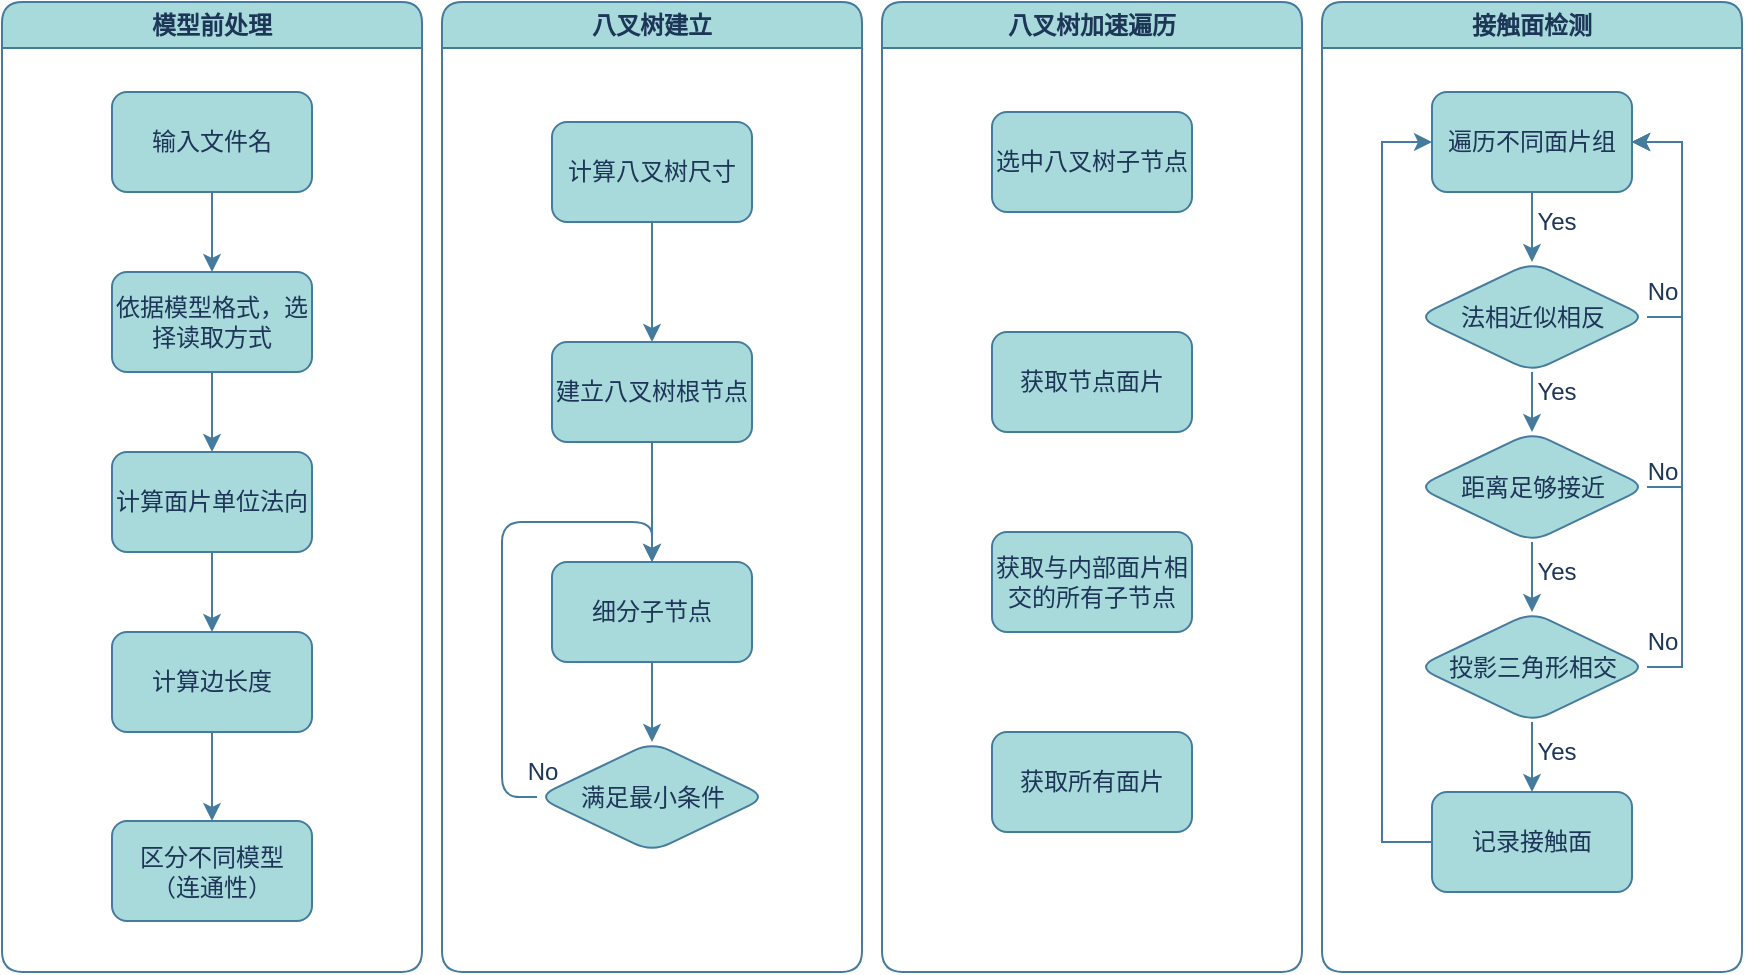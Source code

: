 <mxfile version="24.0.7" type="github">
  <diagram name="第 1 页" id="n2B5yL4K1JaY0Z_J82ZU">
    <mxGraphModel dx="1386" dy="785" grid="1" gridSize="10" guides="1" tooltips="1" connect="1" arrows="1" fold="1" page="1" pageScale="1" pageWidth="827" pageHeight="1169" math="0" shadow="0">
      <root>
        <mxCell id="0" />
        <mxCell id="1" parent="0" />
        <mxCell id="IkZhBHOxt636drZOpqKK-69" value="模型前处理" style="swimlane;whiteSpace=wrap;html=1;rounded=1;labelBackgroundColor=none;fillColor=#A8DADC;strokeColor=#457B9D;fontColor=#1D3557;" vertex="1" parent="1">
          <mxGeometry x="30" y="70" width="210" height="485" as="geometry" />
        </mxCell>
        <mxCell id="IkZhBHOxt636drZOpqKK-73" value="" style="edgeStyle=orthogonalEdgeStyle;rounded=1;orthogonalLoop=1;jettySize=auto;html=1;labelBackgroundColor=none;fontColor=default;strokeColor=#457B9D;" edge="1" parent="IkZhBHOxt636drZOpqKK-69" source="IkZhBHOxt636drZOpqKK-71" target="IkZhBHOxt636drZOpqKK-72">
          <mxGeometry relative="1" as="geometry" />
        </mxCell>
        <mxCell id="IkZhBHOxt636drZOpqKK-71" value="输入文件名" style="rounded=1;whiteSpace=wrap;html=1;labelBackgroundColor=none;fillColor=#A8DADC;strokeColor=#457B9D;fontColor=#1D3557;" vertex="1" parent="IkZhBHOxt636drZOpqKK-69">
          <mxGeometry x="55" y="45" width="100" height="50" as="geometry" />
        </mxCell>
        <mxCell id="IkZhBHOxt636drZOpqKK-75" value="" style="edgeStyle=orthogonalEdgeStyle;rounded=1;orthogonalLoop=1;jettySize=auto;html=1;labelBackgroundColor=none;fontColor=default;strokeColor=#457B9D;" edge="1" parent="IkZhBHOxt636drZOpqKK-69" source="IkZhBHOxt636drZOpqKK-72" target="IkZhBHOxt636drZOpqKK-74">
          <mxGeometry relative="1" as="geometry" />
        </mxCell>
        <mxCell id="IkZhBHOxt636drZOpqKK-72" value="依据模型格式，选择读取方式" style="rounded=1;whiteSpace=wrap;html=1;labelBackgroundColor=none;fillColor=#A8DADC;strokeColor=#457B9D;fontColor=#1D3557;" vertex="1" parent="IkZhBHOxt636drZOpqKK-69">
          <mxGeometry x="55" y="135" width="100" height="50" as="geometry" />
        </mxCell>
        <mxCell id="IkZhBHOxt636drZOpqKK-77" value="" style="edgeStyle=orthogonalEdgeStyle;rounded=1;orthogonalLoop=1;jettySize=auto;html=1;labelBackgroundColor=none;fontColor=default;strokeColor=#457B9D;" edge="1" parent="IkZhBHOxt636drZOpqKK-69" source="IkZhBHOxt636drZOpqKK-74" target="IkZhBHOxt636drZOpqKK-76">
          <mxGeometry relative="1" as="geometry" />
        </mxCell>
        <mxCell id="IkZhBHOxt636drZOpqKK-74" value="计算面片单位法向" style="rounded=1;whiteSpace=wrap;html=1;labelBackgroundColor=none;fillColor=#A8DADC;strokeColor=#457B9D;fontColor=#1D3557;" vertex="1" parent="IkZhBHOxt636drZOpqKK-69">
          <mxGeometry x="55" y="225" width="100" height="50" as="geometry" />
        </mxCell>
        <mxCell id="IkZhBHOxt636drZOpqKK-88" value="" style="edgeStyle=orthogonalEdgeStyle;rounded=1;orthogonalLoop=1;jettySize=auto;html=1;labelBackgroundColor=none;fontColor=default;strokeColor=#457B9D;" edge="1" parent="IkZhBHOxt636drZOpqKK-69" source="IkZhBHOxt636drZOpqKK-76" target="IkZhBHOxt636drZOpqKK-87">
          <mxGeometry relative="1" as="geometry" />
        </mxCell>
        <mxCell id="IkZhBHOxt636drZOpqKK-76" value="计算边长度" style="rounded=1;whiteSpace=wrap;html=1;labelBackgroundColor=none;fillColor=#A8DADC;strokeColor=#457B9D;fontColor=#1D3557;" vertex="1" parent="IkZhBHOxt636drZOpqKK-69">
          <mxGeometry x="55" y="315" width="100" height="50" as="geometry" />
        </mxCell>
        <mxCell id="IkZhBHOxt636drZOpqKK-87" value="区分不同模型&lt;div&gt;（连通性）&lt;/div&gt;" style="rounded=1;whiteSpace=wrap;html=1;labelBackgroundColor=none;fillColor=#A8DADC;strokeColor=#457B9D;fontColor=#1D3557;" vertex="1" parent="IkZhBHOxt636drZOpqKK-69">
          <mxGeometry x="55" y="409.5" width="100" height="50" as="geometry" />
        </mxCell>
        <mxCell id="IkZhBHOxt636drZOpqKK-79" value="八叉树建立" style="swimlane;whiteSpace=wrap;html=1;rounded=1;labelBackgroundColor=none;fillColor=#A8DADC;strokeColor=#457B9D;fontColor=#1D3557;" vertex="1" parent="1">
          <mxGeometry x="250" y="70" width="210" height="485" as="geometry" />
        </mxCell>
        <mxCell id="IkZhBHOxt636drZOpqKK-92" value="" style="edgeStyle=orthogonalEdgeStyle;rounded=1;orthogonalLoop=1;jettySize=auto;html=1;labelBackgroundColor=none;fontColor=default;strokeColor=#457B9D;" edge="1" parent="IkZhBHOxt636drZOpqKK-79" source="IkZhBHOxt636drZOpqKK-89" target="IkZhBHOxt636drZOpqKK-90">
          <mxGeometry relative="1" as="geometry" />
        </mxCell>
        <mxCell id="IkZhBHOxt636drZOpqKK-89" value="计算八叉树尺寸" style="rounded=1;whiteSpace=wrap;html=1;labelBackgroundColor=none;fillColor=#A8DADC;strokeColor=#457B9D;fontColor=#1D3557;" vertex="1" parent="IkZhBHOxt636drZOpqKK-79">
          <mxGeometry x="55" y="60" width="100" height="50" as="geometry" />
        </mxCell>
        <mxCell id="IkZhBHOxt636drZOpqKK-93" value="" style="edgeStyle=orthogonalEdgeStyle;rounded=1;orthogonalLoop=1;jettySize=auto;html=1;labelBackgroundColor=none;fontColor=default;strokeColor=#457B9D;" edge="1" parent="IkZhBHOxt636drZOpqKK-79" source="IkZhBHOxt636drZOpqKK-90" target="IkZhBHOxt636drZOpqKK-91">
          <mxGeometry relative="1" as="geometry" />
        </mxCell>
        <mxCell id="IkZhBHOxt636drZOpqKK-90" value="建立八叉树根节点" style="rounded=1;whiteSpace=wrap;html=1;labelBackgroundColor=none;fillColor=#A8DADC;strokeColor=#457B9D;fontColor=#1D3557;" vertex="1" parent="IkZhBHOxt636drZOpqKK-79">
          <mxGeometry x="55" y="170" width="100" height="50" as="geometry" />
        </mxCell>
        <mxCell id="IkZhBHOxt636drZOpqKK-95" value="" style="edgeStyle=orthogonalEdgeStyle;rounded=1;orthogonalLoop=1;jettySize=auto;html=1;labelBackgroundColor=none;fontColor=default;strokeColor=#457B9D;" edge="1" parent="IkZhBHOxt636drZOpqKK-79" source="IkZhBHOxt636drZOpqKK-91" target="IkZhBHOxt636drZOpqKK-94">
          <mxGeometry relative="1" as="geometry" />
        </mxCell>
        <mxCell id="IkZhBHOxt636drZOpqKK-91" value="细分子节点" style="rounded=1;whiteSpace=wrap;html=1;labelBackgroundColor=none;fillColor=#A8DADC;strokeColor=#457B9D;fontColor=#1D3557;" vertex="1" parent="IkZhBHOxt636drZOpqKK-79">
          <mxGeometry x="55" y="280" width="100" height="50" as="geometry" />
        </mxCell>
        <mxCell id="IkZhBHOxt636drZOpqKK-96" style="edgeStyle=orthogonalEdgeStyle;rounded=1;orthogonalLoop=1;jettySize=auto;html=1;entryX=0.5;entryY=0;entryDx=0;entryDy=0;labelBackgroundColor=none;fontColor=default;strokeColor=#457B9D;" edge="1" parent="IkZhBHOxt636drZOpqKK-79" source="IkZhBHOxt636drZOpqKK-94" target="IkZhBHOxt636drZOpqKK-91">
          <mxGeometry relative="1" as="geometry">
            <Array as="points">
              <mxPoint x="30" y="398" />
              <mxPoint x="30" y="260" />
              <mxPoint x="105" y="260" />
            </Array>
          </mxGeometry>
        </mxCell>
        <mxCell id="IkZhBHOxt636drZOpqKK-94" value="满足最小条件" style="rhombus;whiteSpace=wrap;html=1;rounded=1;labelBackgroundColor=none;fillColor=#A8DADC;strokeColor=#457B9D;fontColor=#1D3557;" vertex="1" parent="IkZhBHOxt636drZOpqKK-79">
          <mxGeometry x="47.5" y="370" width="115" height="55" as="geometry" />
        </mxCell>
        <mxCell id="IkZhBHOxt636drZOpqKK-97" value="No" style="text;html=1;align=center;verticalAlign=middle;resizable=0;points=[];autosize=1;strokeColor=none;fillColor=none;rounded=1;labelBackgroundColor=none;fontColor=#1D3557;" vertex="1" parent="IkZhBHOxt636drZOpqKK-79">
          <mxGeometry x="30" y="370" width="40" height="30" as="geometry" />
        </mxCell>
        <mxCell id="IkZhBHOxt636drZOpqKK-98" value="八叉树加速遍历" style="swimlane;whiteSpace=wrap;html=1;rounded=1;labelBackgroundColor=none;fillColor=#A8DADC;strokeColor=#457B9D;fontColor=#1D3557;" vertex="1" parent="1">
          <mxGeometry x="470" y="70" width="210" height="485" as="geometry" />
        </mxCell>
        <mxCell id="IkZhBHOxt636drZOpqKK-109" value="选中八叉树子节点" style="rounded=1;whiteSpace=wrap;html=1;labelBackgroundColor=none;fillColor=#A8DADC;strokeColor=#457B9D;fontColor=#1D3557;" vertex="1" parent="IkZhBHOxt636drZOpqKK-98">
          <mxGeometry x="55" y="55" width="100" height="50" as="geometry" />
        </mxCell>
        <mxCell id="IkZhBHOxt636drZOpqKK-110" value="获取节点面片" style="rounded=1;whiteSpace=wrap;html=1;labelBackgroundColor=none;fillColor=#A8DADC;strokeColor=#457B9D;fontColor=#1D3557;" vertex="1" parent="IkZhBHOxt636drZOpqKK-98">
          <mxGeometry x="55" y="165" width="100" height="50" as="geometry" />
        </mxCell>
        <mxCell id="IkZhBHOxt636drZOpqKK-111" value="获取与内部面片相交的所有子节点" style="rounded=1;whiteSpace=wrap;html=1;labelBackgroundColor=none;fillColor=#A8DADC;strokeColor=#457B9D;fontColor=#1D3557;" vertex="1" parent="IkZhBHOxt636drZOpqKK-98">
          <mxGeometry x="55" y="265" width="100" height="50" as="geometry" />
        </mxCell>
        <mxCell id="IkZhBHOxt636drZOpqKK-112" value="获取所有面片" style="rounded=1;whiteSpace=wrap;html=1;labelBackgroundColor=none;fillColor=#A8DADC;strokeColor=#457B9D;fontColor=#1D3557;" vertex="1" parent="IkZhBHOxt636drZOpqKK-98">
          <mxGeometry x="55" y="365" width="100" height="50" as="geometry" />
        </mxCell>
        <mxCell id="IkZhBHOxt636drZOpqKK-114" value="接触面检测" style="swimlane;whiteSpace=wrap;html=1;rounded=1;labelBackgroundColor=none;fillColor=#A8DADC;strokeColor=#457B9D;fontColor=#1D3557;" vertex="1" parent="1">
          <mxGeometry x="690" y="70" width="210" height="485" as="geometry" />
        </mxCell>
        <mxCell id="IkZhBHOxt636drZOpqKK-124" value="" style="edgeStyle=orthogonalEdgeStyle;rounded=0;orthogonalLoop=1;jettySize=auto;html=1;fontColor=default;labelBackgroundColor=none;strokeColor=#457B9D;" edge="1" parent="IkZhBHOxt636drZOpqKK-114" source="IkZhBHOxt636drZOpqKK-115" target="IkZhBHOxt636drZOpqKK-120">
          <mxGeometry relative="1" as="geometry" />
        </mxCell>
        <mxCell id="IkZhBHOxt636drZOpqKK-115" value="遍历不同面片组" style="rounded=1;whiteSpace=wrap;html=1;labelBackgroundColor=none;fillColor=#A8DADC;strokeColor=#457B9D;fontColor=#1D3557;" vertex="1" parent="IkZhBHOxt636drZOpqKK-114">
          <mxGeometry x="55" y="45" width="100" height="50" as="geometry" />
        </mxCell>
        <mxCell id="IkZhBHOxt636drZOpqKK-125" value="" style="edgeStyle=orthogonalEdgeStyle;rounded=0;orthogonalLoop=1;jettySize=auto;html=1;labelBackgroundColor=none;strokeColor=#457B9D;fontColor=default;" edge="1" parent="IkZhBHOxt636drZOpqKK-114" source="IkZhBHOxt636drZOpqKK-120" target="IkZhBHOxt636drZOpqKK-121">
          <mxGeometry relative="1" as="geometry" />
        </mxCell>
        <mxCell id="IkZhBHOxt636drZOpqKK-131" style="edgeStyle=orthogonalEdgeStyle;rounded=0;orthogonalLoop=1;jettySize=auto;html=1;entryX=1;entryY=0.5;entryDx=0;entryDy=0;labelBackgroundColor=none;strokeColor=#457B9D;fontColor=default;" edge="1" parent="IkZhBHOxt636drZOpqKK-114" source="IkZhBHOxt636drZOpqKK-120" target="IkZhBHOxt636drZOpqKK-115">
          <mxGeometry relative="1" as="geometry">
            <Array as="points">
              <mxPoint x="180" y="158" />
              <mxPoint x="180" y="70" />
            </Array>
          </mxGeometry>
        </mxCell>
        <mxCell id="IkZhBHOxt636drZOpqKK-120" value="法相近似相反" style="rhombus;whiteSpace=wrap;html=1;rounded=1;labelBackgroundColor=none;fillColor=#A8DADC;strokeColor=#457B9D;fontColor=#1D3557;" vertex="1" parent="IkZhBHOxt636drZOpqKK-114">
          <mxGeometry x="47.5" y="130" width="115" height="55" as="geometry" />
        </mxCell>
        <mxCell id="IkZhBHOxt636drZOpqKK-126" value="" style="edgeStyle=orthogonalEdgeStyle;rounded=0;orthogonalLoop=1;jettySize=auto;html=1;labelBackgroundColor=none;strokeColor=#457B9D;fontColor=default;" edge="1" parent="IkZhBHOxt636drZOpqKK-114" source="IkZhBHOxt636drZOpqKK-121" target="IkZhBHOxt636drZOpqKK-122">
          <mxGeometry relative="1" as="geometry" />
        </mxCell>
        <mxCell id="IkZhBHOxt636drZOpqKK-130" style="edgeStyle=orthogonalEdgeStyle;rounded=0;orthogonalLoop=1;jettySize=auto;html=1;entryX=1;entryY=0.5;entryDx=0;entryDy=0;labelBackgroundColor=none;strokeColor=#457B9D;fontColor=default;" edge="1" parent="IkZhBHOxt636drZOpqKK-114" source="IkZhBHOxt636drZOpqKK-121" target="IkZhBHOxt636drZOpqKK-115">
          <mxGeometry relative="1" as="geometry">
            <Array as="points">
              <mxPoint x="180" y="243" />
              <mxPoint x="180" y="70" />
            </Array>
          </mxGeometry>
        </mxCell>
        <mxCell id="IkZhBHOxt636drZOpqKK-121" value="距离足够接近" style="rhombus;whiteSpace=wrap;html=1;rounded=1;labelBackgroundColor=none;fillColor=#A8DADC;strokeColor=#457B9D;fontColor=#1D3557;" vertex="1" parent="IkZhBHOxt636drZOpqKK-114">
          <mxGeometry x="47.5" y="215" width="115" height="55" as="geometry" />
        </mxCell>
        <mxCell id="IkZhBHOxt636drZOpqKK-127" value="" style="edgeStyle=orthogonalEdgeStyle;rounded=0;orthogonalLoop=1;jettySize=auto;html=1;labelBackgroundColor=none;strokeColor=#457B9D;fontColor=default;" edge="1" parent="IkZhBHOxt636drZOpqKK-114" source="IkZhBHOxt636drZOpqKK-122" target="IkZhBHOxt636drZOpqKK-123">
          <mxGeometry relative="1" as="geometry" />
        </mxCell>
        <mxCell id="IkZhBHOxt636drZOpqKK-129" style="edgeStyle=orthogonalEdgeStyle;rounded=0;orthogonalLoop=1;jettySize=auto;html=1;entryX=1;entryY=0.5;entryDx=0;entryDy=0;labelBackgroundColor=none;strokeColor=#457B9D;fontColor=default;" edge="1" parent="IkZhBHOxt636drZOpqKK-114" source="IkZhBHOxt636drZOpqKK-122" target="IkZhBHOxt636drZOpqKK-115">
          <mxGeometry relative="1" as="geometry">
            <Array as="points">
              <mxPoint x="180" y="333" />
              <mxPoint x="180" y="70" />
            </Array>
          </mxGeometry>
        </mxCell>
        <mxCell id="IkZhBHOxt636drZOpqKK-122" value="投影三角形相交" style="rhombus;whiteSpace=wrap;html=1;rounded=1;labelBackgroundColor=none;fillColor=#A8DADC;strokeColor=#457B9D;fontColor=#1D3557;" vertex="1" parent="IkZhBHOxt636drZOpqKK-114">
          <mxGeometry x="47.5" y="305" width="115" height="55" as="geometry" />
        </mxCell>
        <mxCell id="IkZhBHOxt636drZOpqKK-128" style="edgeStyle=orthogonalEdgeStyle;rounded=0;orthogonalLoop=1;jettySize=auto;html=1;entryX=0;entryY=0.5;entryDx=0;entryDy=0;labelBackgroundColor=none;strokeColor=#457B9D;fontColor=default;" edge="1" parent="IkZhBHOxt636drZOpqKK-114" source="IkZhBHOxt636drZOpqKK-123" target="IkZhBHOxt636drZOpqKK-115">
          <mxGeometry relative="1" as="geometry">
            <Array as="points">
              <mxPoint x="30" y="420" />
              <mxPoint x="30" y="70" />
            </Array>
          </mxGeometry>
        </mxCell>
        <mxCell id="IkZhBHOxt636drZOpqKK-123" value="记录接触面" style="rounded=1;whiteSpace=wrap;html=1;labelBackgroundColor=none;fillColor=#A8DADC;strokeColor=#457B9D;fontColor=#1D3557;" vertex="1" parent="IkZhBHOxt636drZOpqKK-114">
          <mxGeometry x="55" y="395" width="100" height="50" as="geometry" />
        </mxCell>
        <mxCell id="IkZhBHOxt636drZOpqKK-134" value="Yes" style="text;html=1;align=center;verticalAlign=middle;resizable=0;points=[];autosize=1;strokeColor=none;fillColor=none;fontColor=#1D3557;" vertex="1" parent="IkZhBHOxt636drZOpqKK-114">
          <mxGeometry x="97" y="95" width="40" height="30" as="geometry" />
        </mxCell>
        <mxCell id="IkZhBHOxt636drZOpqKK-133" value="Yes" style="text;html=1;align=center;verticalAlign=middle;resizable=0;points=[];autosize=1;strokeColor=none;fillColor=none;fontColor=#1D3557;" vertex="1" parent="IkZhBHOxt636drZOpqKK-114">
          <mxGeometry x="97" y="180" width="40" height="30" as="geometry" />
        </mxCell>
        <mxCell id="IkZhBHOxt636drZOpqKK-132" value="Yes" style="text;html=1;align=center;verticalAlign=middle;resizable=0;points=[];autosize=1;strokeColor=none;fillColor=none;fontColor=#1D3557;" vertex="1" parent="IkZhBHOxt636drZOpqKK-114">
          <mxGeometry x="97" y="270" width="40" height="30" as="geometry" />
        </mxCell>
        <mxCell id="IkZhBHOxt636drZOpqKK-135" value="Yes" style="text;html=1;align=center;verticalAlign=middle;resizable=0;points=[];autosize=1;strokeColor=none;fillColor=none;fontColor=#1D3557;" vertex="1" parent="IkZhBHOxt636drZOpqKK-114">
          <mxGeometry x="97" y="360" width="40" height="30" as="geometry" />
        </mxCell>
        <mxCell id="IkZhBHOxt636drZOpqKK-136" value="No" style="text;html=1;align=center;verticalAlign=middle;resizable=0;points=[];autosize=1;strokeColor=none;fillColor=none;rounded=1;labelBackgroundColor=none;fontColor=#1D3557;" vertex="1" parent="IkZhBHOxt636drZOpqKK-114">
          <mxGeometry x="150" y="130" width="40" height="30" as="geometry" />
        </mxCell>
        <mxCell id="IkZhBHOxt636drZOpqKK-137" value="No" style="text;html=1;align=center;verticalAlign=middle;resizable=0;points=[];autosize=1;strokeColor=none;fillColor=none;rounded=1;labelBackgroundColor=none;fontColor=#1D3557;" vertex="1" parent="IkZhBHOxt636drZOpqKK-114">
          <mxGeometry x="150" y="220" width="40" height="30" as="geometry" />
        </mxCell>
        <mxCell id="IkZhBHOxt636drZOpqKK-138" value="No" style="text;html=1;align=center;verticalAlign=middle;resizable=0;points=[];autosize=1;strokeColor=none;fillColor=none;rounded=1;labelBackgroundColor=none;fontColor=#1D3557;" vertex="1" parent="IkZhBHOxt636drZOpqKK-114">
          <mxGeometry x="150" y="305" width="40" height="30" as="geometry" />
        </mxCell>
      </root>
    </mxGraphModel>
  </diagram>
</mxfile>
